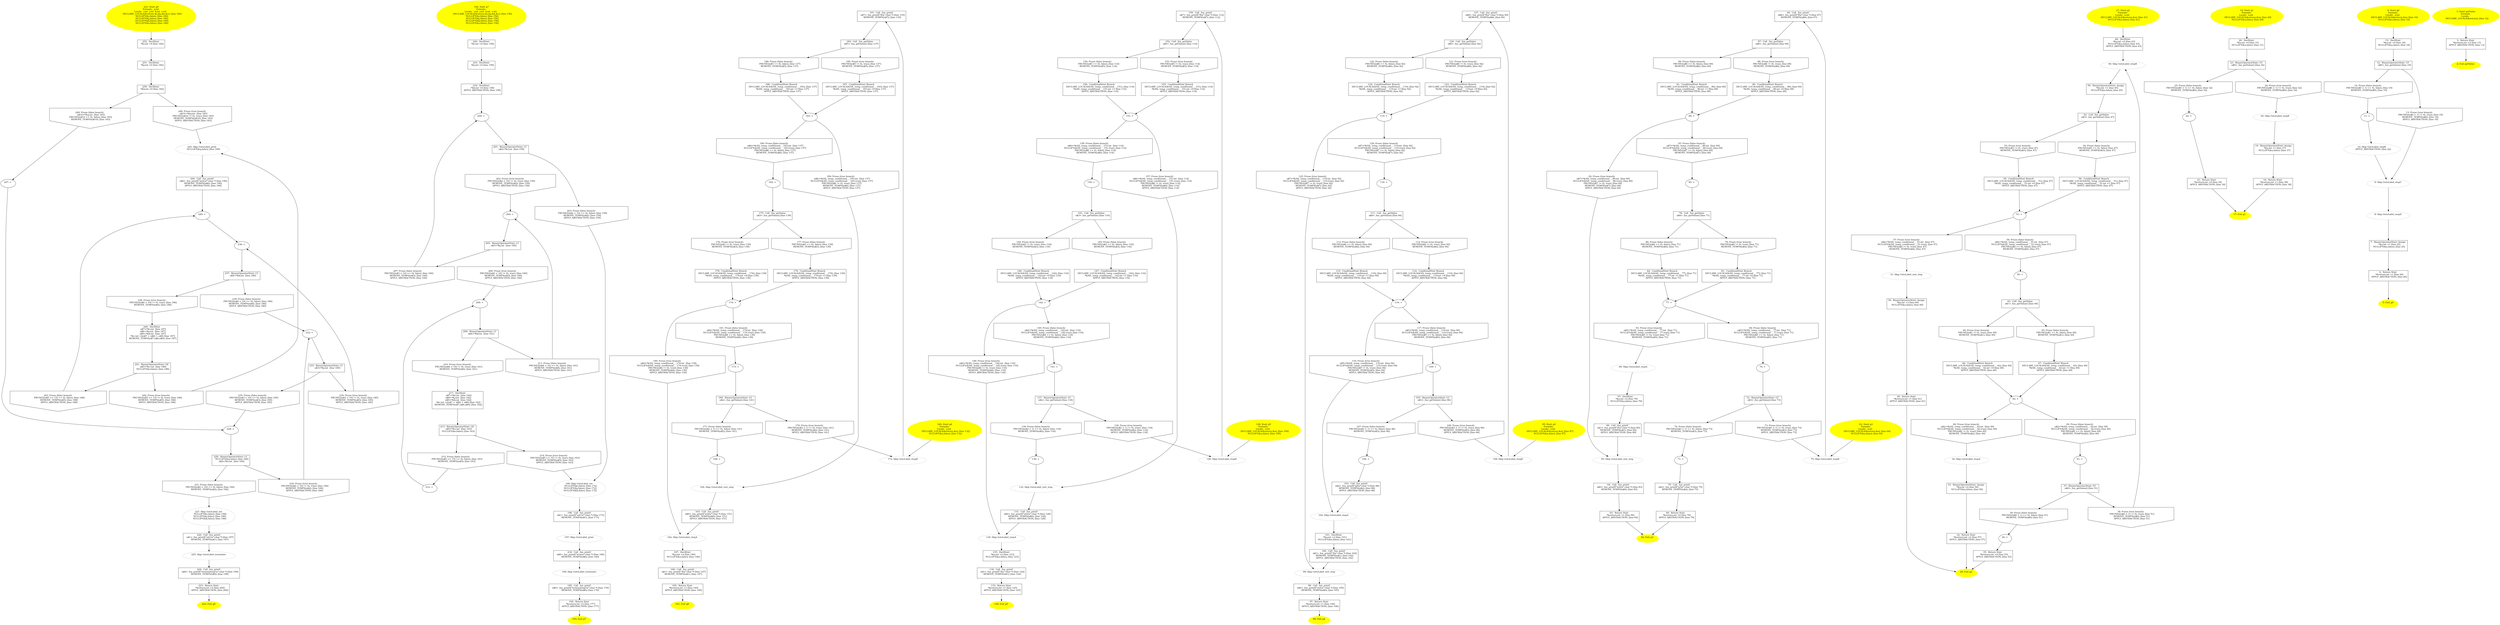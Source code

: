 digraph iCFG {
252 [label="252:  DeclStmt \n   *&i:int =0 [line 182]\n " shape="box"]
	

	 252 -> 251 ;
251 [label="251:  DeclStmt \n   *&j:int =0 [line 182]\n " shape="box"]
	

	 251 -> 250 ;
250 [label="250:  DeclStmt \n   *&k:int =0 [line 182]\n " shape="box"]
	

	 250 -> 248 ;
	 250 -> 249 ;
249 [label="249: Prune (false branch) \n   n$10=*&q:int  [line 183]\n  PRUNE((n$10 == 0), false); [line 183]\n  REMOVE_TEMPS(n$10); [line 183]\n " shape="invhouse"]
	

	 249 -> 247 ;
248 [label="248: Prune (true branch) \n   n$10=*&q:int  [line 183]\n  PRUNE((n$10 != 0), true); [line 183]\n  REMOVE_TEMPS(n$10); [line 183]\n  APPLY_ABSTRACTION; [line 183]\n " shape="invhouse"]
	

	 248 -> 245 ;
247 [label="247: + \n  " ]
	

	 247 -> 228 ;
246 [label="246:  DeclStmt \n   n$7=*&i:int  [line 187]\n  n$8=*&j:int  [line 187]\n  n$9=*&k:int  [line 187]\n  *&v:int =((n$7 + n$8) + n$9) [line 187]\n  REMOVE_TEMPS(n$7,n$8,n$9); [line 187]\n " shape="box"]
	

	 246 -> 241 ;
245 [label="245: Skip GotoLabel_print \n   NULLIFY(&q,false); [line 189]\n " color="gray"]
	

	 245 -> 244 ;
244 [label="244:  Call _fun_printf \n   n$6=_fun_printf(\"wow\\n\":char *) [line 190]\n  REMOVE_TEMPS(n$6); [line 190]\n  APPLY_ABSTRACTION; [line 190]\n " shape="box"]
	

	 244 -> 240 ;
243 [label="243: Prune (false branch) \n   PRUNE(((n$5 >= 15) == 0), false); [line 188]\n  REMOVE_TEMPS(n$5); [line 188]\n  APPLY_ABSTRACTION; [line 188]\n " shape="invhouse"]
	

	 243 -> 240 ;
242 [label="242: Prune (true branch) \n   PRUNE(((n$5 >= 15) != 0), true); [line 188]\n  REMOVE_TEMPS(n$5); [line 188]\n  APPLY_ABSTRACTION; [line 188]\n " shape="invhouse"]
	

	 242 -> 245 ;
241 [label="241:  BinaryOperatorStmt: GE \n   n$5=*&v:int  [line 188]\n  NULLIFY(&v,false); [line 188]\n " shape="box"]
	

	 241 -> 242 ;
	 241 -> 243 ;
240 [label="240: + \n  " ]
	

	 240 -> 236 ;
239 [label="239: Prune (false branch) \n   PRUNE(((n$4 < 10) == 0), false); [line 186]\n  REMOVE_TEMPS(n$4); [line 186]\n  APPLY_ABSTRACTION; [line 186]\n " shape="invhouse"]
	

	 239 -> 232 ;
238 [label="238: Prune (true branch) \n   PRUNE(((n$4 < 10) != 0), true); [line 186]\n  REMOVE_TEMPS(n$4); [line 186]\n " shape="invhouse"]
	

	 238 -> 246 ;
237 [label="237:  BinaryOperatorStmt: LT \n   n$4=*&k:int  [line 186]\n " shape="box"]
	

	 237 -> 238 ;
	 237 -> 239 ;
236 [label="236: + \n  " ]
	

	 236 -> 237 ;
235 [label="235: Prune (false branch) \n   PRUNE(((n$3 < 10) == 0), false); [line 185]\n  REMOVE_TEMPS(n$3); [line 185]\n  APPLY_ABSTRACTION; [line 185]\n " shape="invhouse"]
	

	 235 -> 228 ;
234 [label="234: Prune (true branch) \n   PRUNE(((n$3 < 10) != 0), true); [line 185]\n  REMOVE_TEMPS(n$3); [line 185]\n  APPLY_ABSTRACTION; [line 185]\n " shape="invhouse"]
	

	 234 -> 236 ;
233 [label="233:  BinaryOperatorStmt: LT \n   n$3=*&j:int  [line 185]\n " shape="box"]
	

	 233 -> 234 ;
	 233 -> 235 ;
232 [label="232: + \n  " ]
	

	 232 -> 233 ;
231 [label="231: Prune (false branch) \n   PRUNE(((n$2 < 10) == 0), false); [line 184]\n  REMOVE_TEMPS(n$2); [line 184]\n " shape="invhouse"]
	

	 231 -> 227 ;
230 [label="230: Prune (true branch) \n   PRUNE(((n$2 < 10) != 0), true); [line 184]\n  REMOVE_TEMPS(n$2); [line 184]\n  APPLY_ABSTRACTION; [line 184]\n " shape="invhouse"]
	

	 230 -> 232 ;
229 [label="229:  BinaryOperatorStmt: LT \n   NULLIFY(&q,false); [line 184]\n  n$2=*&i:int  [line 184]\n " shape="box"]
	

	 229 -> 230 ;
	 229 -> 231 ;
228 [label="228: + \n  " ]
	

	 228 -> 229 ;
227 [label="227: Skip GotoLabel_out \n   NULLIFY(&i,false); [line 196]\n  NULLIFY(&j,false); [line 196]\n  NULLIFY(&k,false); [line 196]\n " color="gray"]
	

	 227 -> 226 ;
226 [label="226:  Call _fun_printf \n   n$1=_fun_printf(\"out!\\n\":char *) [line 197]\n  REMOVE_TEMPS(n$1); [line 197]\n " shape="box"]
	

	 226 -> 225 ;
225 [label="225: Skip GotoLabel_terminate \n  " color="gray"]
	

	 225 -> 224 ;
224 [label="224:  Call _fun_printf \n   n$0=_fun_printf(\"terminating!\\n\":char *) [line 199]\n  REMOVE_TEMPS(n$0); [line 199]\n " shape="box"]
	

	 224 -> 223 ;
223 [label="223:  Return Stmt \n   *&return:int =2 [line 200]\n  APPLY_ABSTRACTION; [line 200]\n " shape="box"]
	

	 223 -> 222 ;
222 [label="222: Exit g8 \n  " color=yellow style=filled]
	

221 [label="221: Start g8\nFormals:  q:int \nLocals:  i:int  j:int  k:int  v:int  \n   DECLARE_LOCALS(&return,&i,&j,&k,&v); [line 180]\n  NULLIFY(&i,false); [line 180]\n  NULLIFY(&j,false); [line 180]\n  NULLIFY(&k,false); [line 180]\n  NULLIFY(&v,false); [line 180]\n " color=yellow style=filled]
	

	 221 -> 252 ;
220 [label="220:  DeclStmt \n   *&i:int =0 [line 158]\n " shape="box"]
	

	 220 -> 219 ;
219 [label="219:  DeclStmt \n   *&j:int =0 [line 158]\n " shape="box"]
	

	 219 -> 218 ;
218 [label="218:  DeclStmt \n   *&k:int =0 [line 158]\n  APPLY_ABSTRACTION; [line 158]\n " shape="box"]
	

	 218 -> 200 ;
217 [label="217:  DeclStmt \n   n$7=*&i:int  [line 162]\n  n$8=*&j:int  [line 162]\n  n$9=*&k:int  [line 162]\n  *&v:int =((n$7 + n$8) + n$9) [line 162]\n  REMOVE_TEMPS(n$7,n$8,n$9); [line 162]\n " shape="box"]
	

	 217 -> 213 ;
216 [label="216:  Call _fun_printf \n   n$6=_fun_printf(\"wow\\n\":char *) [line 166]\n  REMOVE_TEMPS(n$6); [line 166]\n " shape="box"]
	

	 216 -> 196 ;
215 [label="215: Prune (false branch) \n   PRUNE(((n$5 >= 15) == 0), false); [line 163]\n  REMOVE_TEMPS(n$5); [line 163]\n " shape="invhouse"]
	

	 215 -> 212 ;
214 [label="214: Prune (true branch) \n   PRUNE(((n$5 >= 15) != 0), true); [line 163]\n  REMOVE_TEMPS(n$5); [line 163]\n  APPLY_ABSTRACTION; [line 163]\n " shape="invhouse"]
	

	 214 -> 199 ;
213 [label="213:  BinaryOperatorStmt: GE \n   n$5=*&v:int  [line 163]\n  NULLIFY(&v,false); [line 163]\n " shape="box"]
	

	 213 -> 214 ;
	 213 -> 215 ;
212 [label="212: + \n  " ]
	

	 212 -> 208 ;
211 [label="211: Prune (false branch) \n   PRUNE(((n$4 < 10) == 0), false); [line 161]\n  REMOVE_TEMPS(n$4); [line 161]\n  APPLY_ABSTRACTION; [line 161]\n " shape="invhouse"]
	

	 211 -> 204 ;
210 [label="210: Prune (true branch) \n   PRUNE(((n$4 < 10) != 0), true); [line 161]\n  REMOVE_TEMPS(n$4); [line 161]\n " shape="invhouse"]
	

	 210 -> 217 ;
209 [label="209:  BinaryOperatorStmt: LT \n   n$4=*&k:int  [line 161]\n " shape="box"]
	

	 209 -> 210 ;
	 209 -> 211 ;
208 [label="208: + \n  " ]
	

	 208 -> 209 ;
207 [label="207: Prune (false branch) \n   PRUNE(((n$3 < 10) == 0), false); [line 160]\n  REMOVE_TEMPS(n$3); [line 160]\n  APPLY_ABSTRACTION; [line 160]\n " shape="invhouse"]
	

	 207 -> 200 ;
206 [label="206: Prune (true branch) \n   PRUNE(((n$3 < 10) != 0), true); [line 160]\n  REMOVE_TEMPS(n$3); [line 160]\n  APPLY_ABSTRACTION; [line 160]\n " shape="invhouse"]
	

	 206 -> 208 ;
205 [label="205:  BinaryOperatorStmt: LT \n   n$3=*&j:int  [line 160]\n " shape="box"]
	

	 205 -> 206 ;
	 205 -> 207 ;
204 [label="204: + \n  " ]
	

	 204 -> 205 ;
203 [label="203: Prune (false branch) \n   PRUNE(((n$2 < 10) == 0), false); [line 159]\n  REMOVE_TEMPS(n$2); [line 159]\n  APPLY_ABSTRACTION; [line 159]\n " shape="invhouse"]
	

	 203 -> 199 ;
202 [label="202: Prune (true branch) \n   PRUNE(((n$2 < 10) != 0), true); [line 159]\n  REMOVE_TEMPS(n$2); [line 159]\n  APPLY_ABSTRACTION; [line 159]\n " shape="invhouse"]
	

	 202 -> 204 ;
201 [label="201:  BinaryOperatorStmt: LT \n   n$2=*&i:int  [line 159]\n " shape="box"]
	

	 201 -> 202 ;
	 201 -> 203 ;
200 [label="200: + \n  " ]
	

	 200 -> 201 ;
199 [label="199: Skip GotoLabel_out \n   NULLIFY(&i,false); [line 172]\n  NULLIFY(&j,false); [line 172]\n  NULLIFY(&k,false); [line 172]\n " color="gray"]
	

	 199 -> 198 ;
198 [label="198:  Call _fun_printf \n   n$1=_fun_printf(\"out!\\n\":char *) [line 173]\n  REMOVE_TEMPS(n$1); [line 173]\n " shape="box"]
	

	 198 -> 197 ;
197 [label="197: Skip GotoLabel_print \n  " color="gray"]
	

	 197 -> 216 ;
196 [label="196: Skip GotoLabel_terminate \n  " color="gray"]
	

	 196 -> 195 ;
195 [label="195:  Call _fun_printf \n   n$0=_fun_printf(\"terminating!\\n\":char *) [line 176]\n  REMOVE_TEMPS(n$0); [line 176]\n " shape="box"]
	

	 195 -> 194 ;
194 [label="194:  Return Stmt \n   *&return:int =2 [line 177]\n  APPLY_ABSTRACTION; [line 177]\n " shape="box"]
	

	 194 -> 193 ;
193 [label="193: Exit g7 \n  " color=yellow style=filled]
	

192 [label="192: Start g7\nFormals: \nLocals:  i:int  j:int  k:int  v:int  \n   DECLARE_LOCALS(&return,&i,&j,&k,&v); [line 156]\n  NULLIFY(&i,false); [line 156]\n  NULLIFY(&j,false); [line 156]\n  NULLIFY(&k,false); [line 156]\n  NULLIFY(&v,false); [line 156]\n " color=yellow style=filled]
	

	 192 -> 220 ;
191 [label="191:  Call _fun_printf \n   n$7=_fun_printf(\"B\\n\":char *) [line 135]\n  REMOVE_TEMPS(n$7); [line 135]\n " shape="box"]
	

	 191 -> 184 ;
190 [label="190: Prune (false branch) \n   n$6=*&SIL_temp_conditional___183:int  [line 137]\n  NULLIFY(&SIL_temp_conditional___183,true); [line 137]\n  PRUNE((n$6 == 0), false); [line 137]\n  REMOVE_TEMPS(n$6); [line 137]\n " shape="invhouse"]
	

	 190 -> 182 ;
189 [label="189: Prune (true branch) \n   n$6=*&SIL_temp_conditional___183:int  [line 137]\n  NULLIFY(&SIL_temp_conditional___183,true); [line 137]\n  PRUNE((n$6 != 0), true); [line 137]\n  REMOVE_TEMPS(n$6); [line 137]\n  APPLY_ABSTRACTION; [line 137]\n " shape="invhouse"]
	

	 189 -> 164 ;
188 [label="188:  ConditinalStmt Branch \n   DECLARE_LOCALS(&SIL_temp_conditional___183); [line 137]\n  *&SIL_temp_conditional___183:int =1 [line 137]\n  APPLY_ABSTRACTION; [line 137]\n " shape="box"]
	

	 188 -> 183 ;
187 [label="187:  ConditinalStmt Branch \n   DECLARE_LOCALS(&SIL_temp_conditional___183); [line 137]\n  *&SIL_temp_conditional___183:int =0 [line 137]\n  APPLY_ABSTRACTION; [line 137]\n " shape="box"]
	

	 187 -> 183 ;
186 [label="186: Prune (false branch) \n   PRUNE((n$5 == 0), false); [line 137]\n  REMOVE_TEMPS(n$5); [line 137]\n " shape="invhouse"]
	

	 186 -> 188 ;
185 [label="185: Prune (true branch) \n   PRUNE((n$5 != 0), true); [line 137]\n  REMOVE_TEMPS(n$5); [line 137]\n " shape="invhouse"]
	

	 185 -> 187 ;
184 [label="184:  Call _fun_getValue \n   n$5=_fun_getValue() [line 137]\n " shape="box"]
	

	 184 -> 185 ;
	 184 -> 186 ;
183 [label="183: + \n  " ]
	

	 183 -> 189 ;
	 183 -> 190 ;
182 [label="182: + \n  " ]
	

	 182 -> 175 ;
181 [label="181: Prune (false branch) \n   n$4=*&SIL_temp_conditional___174:int  [line 139]\n  NULLIFY(&SIL_temp_conditional___174,true); [line 139]\n  PRUNE((n$4 == 0), false); [line 139]\n  REMOVE_TEMPS(n$4); [line 139]\n " shape="invhouse"]
	

	 181 -> 173 ;
180 [label="180: Prune (true branch) \n   n$4=*&SIL_temp_conditional___174:int  [line 139]\n  NULLIFY(&SIL_temp_conditional___174,true); [line 139]\n  PRUNE((n$4 != 0), true); [line 139]\n  REMOVE_TEMPS(n$4); [line 139]\n  APPLY_ABSTRACTION; [line 139]\n " shape="invhouse"]
	

	 180 -> 162 ;
179 [label="179:  ConditinalStmt Branch \n   DECLARE_LOCALS(&SIL_temp_conditional___174); [line 139]\n  *&SIL_temp_conditional___174:int =1 [line 139]\n  APPLY_ABSTRACTION; [line 139]\n " shape="box"]
	

	 179 -> 174 ;
178 [label="178:  ConditinalStmt Branch \n   DECLARE_LOCALS(&SIL_temp_conditional___174); [line 139]\n  *&SIL_temp_conditional___174:int =0 [line 139]\n  APPLY_ABSTRACTION; [line 139]\n " shape="box"]
	

	 178 -> 174 ;
177 [label="177: Prune (false branch) \n   PRUNE((n$3 == 0), false); [line 139]\n  REMOVE_TEMPS(n$3); [line 139]\n " shape="invhouse"]
	

	 177 -> 179 ;
176 [label="176: Prune (true branch) \n   PRUNE((n$3 != 0), true); [line 139]\n  REMOVE_TEMPS(n$3); [line 139]\n " shape="invhouse"]
	

	 176 -> 178 ;
175 [label="175:  Call _fun_getValue \n   n$3=_fun_getValue() [line 139]\n " shape="box"]
	

	 175 -> 176 ;
	 175 -> 177 ;
174 [label="174: + \n  " ]
	

	 174 -> 180 ;
	 174 -> 181 ;
173 [label="173: + \n  " ]
	

	 173 -> 169 ;
172 [label="172: Skip GotoLabel_stepB \n  " color="gray"]
	

	 172 -> 191 ;
171 [label="171: Prune (false branch) \n   PRUNE(((n$2 > 1) == 0), false); [line 141]\n  REMOVE_TEMPS(n$2); [line 141]\n " shape="invhouse"]
	

	 171 -> 168 ;
170 [label="170: Prune (true branch) \n   PRUNE(((n$2 > 1) != 0), true); [line 141]\n  REMOVE_TEMPS(n$2); [line 141]\n  APPLY_ABSTRACTION; [line 141]\n " shape="invhouse"]
	

	 170 -> 172 ;
169 [label="169:  BinaryOperatorStmt: GT \n   n$2=_fun_getValue() [line 141]\n " shape="box"]
	

	 169 -> 170 ;
	 169 -> 171 ;
168 [label="168: + \n  " ]
	

	 168 -> 164 ;
167 [label="167:  DeclStmt \n   *&a:int =2 [line 146]\n  NULLIFY(&a,false); [line 146]\n " shape="box"]
	

	 167 -> 166 ;
166 [label="166:  Call _fun_printf \n   n$1=_fun_printf(\"A\\n\":char *) [line 147]\n  REMOVE_TEMPS(n$1); [line 147]\n " shape="box"]
	

	 166 -> 165 ;
165 [label="165:  Return Stmt \n   *&return:int =1 [line 149]\n  APPLY_ABSTRACTION; [line 149]\n " shape="box"]
	

	 165 -> 161 ;
164 [label="164: Skip GotoLabel_exit_step \n  " color="gray"]
	

	 164 -> 163 ;
163 [label="163:  Call _fun_printf \n   n$0=_fun_printf(\"exit\\n\":char *) [line 151]\n  REMOVE_TEMPS(n$0); [line 151]\n  APPLY_ABSTRACTION; [line 151]\n " shape="box"]
	

	 163 -> 162 ;
162 [label="162: Skip GotoLabel_stepA \n  " color="gray"]
	

	 162 -> 167 ;
161 [label="161: Exit g6 \n  " color=yellow style=filled]
	

160 [label="160: Start g6\nFormals: \nLocals:  a:int  \n   DECLARE_LOCALS(&return,&a); [line 132]\n  NULLIFY(&a,false); [line 132]\n " color=yellow style=filled]
	

	 160 -> 172 ;
159 [label="159:  Call _fun_printf \n   n$7=_fun_printf(\"B\\n\":char *) [line 112]\n  REMOVE_TEMPS(n$7); [line 112]\n " shape="box"]
	

	 159 -> 152 ;
158 [label="158: Prune (false branch) \n   n$6=*&SIL_temp_conditional___151:int  [line 114]\n  NULLIFY(&SIL_temp_conditional___151,true); [line 114]\n  PRUNE((n$6 == 0), false); [line 114]\n  REMOVE_TEMPS(n$6); [line 114]\n " shape="invhouse"]
	

	 158 -> 150 ;
157 [label="157: Prune (true branch) \n   n$6=*&SIL_temp_conditional___151:int  [line 114]\n  NULLIFY(&SIL_temp_conditional___151,true); [line 114]\n  PRUNE((n$6 != 0), true); [line 114]\n  REMOVE_TEMPS(n$6); [line 114]\n  APPLY_ABSTRACTION; [line 114]\n " shape="invhouse"]
	

	 157 -> 132 ;
156 [label="156:  ConditinalStmt Branch \n   DECLARE_LOCALS(&SIL_temp_conditional___151); [line 114]\n  *&SIL_temp_conditional___151:int =1 [line 114]\n  APPLY_ABSTRACTION; [line 114]\n " shape="box"]
	

	 156 -> 151 ;
155 [label="155:  ConditinalStmt Branch \n   DECLARE_LOCALS(&SIL_temp_conditional___151); [line 114]\n  *&SIL_temp_conditional___151:int =0 [line 114]\n  APPLY_ABSTRACTION; [line 114]\n " shape="box"]
	

	 155 -> 151 ;
154 [label="154: Prune (false branch) \n   PRUNE((n$5 == 0), false); [line 114]\n  REMOVE_TEMPS(n$5); [line 114]\n " shape="invhouse"]
	

	 154 -> 156 ;
153 [label="153: Prune (true branch) \n   PRUNE((n$5 != 0), true); [line 114]\n  REMOVE_TEMPS(n$5); [line 114]\n " shape="invhouse"]
	

	 153 -> 155 ;
152 [label="152:  Call _fun_getValue \n   n$5=_fun_getValue() [line 114]\n " shape="box"]
	

	 152 -> 153 ;
	 152 -> 154 ;
151 [label="151: + \n  " ]
	

	 151 -> 157 ;
	 151 -> 158 ;
150 [label="150: + \n  " ]
	

	 150 -> 143 ;
149 [label="149: Prune (false branch) \n   n$4=*&SIL_temp_conditional___142:int  [line 116]\n  NULLIFY(&SIL_temp_conditional___142,true); [line 116]\n  PRUNE((n$4 == 0), false); [line 116]\n  REMOVE_TEMPS(n$4); [line 116]\n " shape="invhouse"]
	

	 149 -> 141 ;
148 [label="148: Prune (true branch) \n   n$4=*&SIL_temp_conditional___142:int  [line 116]\n  NULLIFY(&SIL_temp_conditional___142,true); [line 116]\n  PRUNE((n$4 != 0), true); [line 116]\n  REMOVE_TEMPS(n$4); [line 116]\n  APPLY_ABSTRACTION; [line 116]\n " shape="invhouse"]
	

	 148 -> 130 ;
147 [label="147:  ConditinalStmt Branch \n   DECLARE_LOCALS(&SIL_temp_conditional___142); [line 116]\n  *&SIL_temp_conditional___142:int =1 [line 116]\n  APPLY_ABSTRACTION; [line 116]\n " shape="box"]
	

	 147 -> 142 ;
146 [label="146:  ConditinalStmt Branch \n   DECLARE_LOCALS(&SIL_temp_conditional___142); [line 116]\n  *&SIL_temp_conditional___142:int =0 [line 116]\n  APPLY_ABSTRACTION; [line 116]\n " shape="box"]
	

	 146 -> 142 ;
145 [label="145: Prune (false branch) \n   PRUNE((n$3 == 0), false); [line 116]\n  REMOVE_TEMPS(n$3); [line 116]\n " shape="invhouse"]
	

	 145 -> 147 ;
144 [label="144: Prune (true branch) \n   PRUNE((n$3 != 0), true); [line 116]\n  REMOVE_TEMPS(n$3); [line 116]\n " shape="invhouse"]
	

	 144 -> 146 ;
143 [label="143:  Call _fun_getValue \n   n$3=_fun_getValue() [line 116]\n " shape="box"]
	

	 143 -> 144 ;
	 143 -> 145 ;
142 [label="142: + \n  " ]
	

	 142 -> 148 ;
	 142 -> 149 ;
141 [label="141: + \n  " ]
	

	 141 -> 137 ;
140 [label="140: Skip GotoLabel_stepB \n  " color="gray"]
	

	 140 -> 159 ;
139 [label="139: Prune (false branch) \n   PRUNE(((n$2 > 1) == 0), false); [line 118]\n  REMOVE_TEMPS(n$2); [line 118]\n " shape="invhouse"]
	

	 139 -> 136 ;
138 [label="138: Prune (true branch) \n   PRUNE(((n$2 > 1) != 0), true); [line 118]\n  REMOVE_TEMPS(n$2); [line 118]\n  APPLY_ABSTRACTION; [line 118]\n " shape="invhouse"]
	

	 138 -> 140 ;
137 [label="137:  BinaryOperatorStmt: GT \n   n$2=_fun_getValue() [line 118]\n " shape="box"]
	

	 137 -> 138 ;
	 137 -> 139 ;
136 [label="136: + \n  " ]
	

	 136 -> 132 ;
135 [label="135:  DeclStmt \n   *&a:int =2 [line 123]\n  NULLIFY(&a,false); [line 123]\n " shape="box"]
	

	 135 -> 134 ;
134 [label="134:  Call _fun_printf \n   n$1=_fun_printf(\"A\\n\":char *) [line 124]\n  REMOVE_TEMPS(n$1); [line 124]\n " shape="box"]
	

	 134 -> 133 ;
133 [label="133:  Return Stmt \n   *&return:int =1 [line 125]\n  APPLY_ABSTRACTION; [line 125]\n " shape="box"]
	

	 133 -> 129 ;
132 [label="132: Skip GotoLabel_exit_step \n  " color="gray"]
	

	 132 -> 131 ;
131 [label="131:  Call _fun_printf \n   n$0=_fun_printf(\"exit\\n\":char *) [line 128]\n  REMOVE_TEMPS(n$0); [line 128]\n  APPLY_ABSTRACTION; [line 128]\n " shape="box"]
	

	 131 -> 130 ;
130 [label="130: Skip GotoLabel_stepA \n  " color="gray"]
	

	 130 -> 135 ;
129 [label="129: Exit g5 \n  " color=yellow style=filled]
	

128 [label="128: Start g5\nFormals: \nLocals:  a:int  \n   DECLARE_LOCALS(&return,&a); [line 109]\n  NULLIFY(&a,false); [line 109]\n " color=yellow style=filled]
	

	 128 -> 140 ;
127 [label="127:  Call _fun_printf \n   n$8=_fun_printf(\"B\\n\":char *) [line 90]\n  REMOVE_TEMPS(n$8); [line 90]\n " shape="box"]
	

	 127 -> 120 ;
126 [label="126: Prune (false branch) \n   n$7=*&SIL_temp_conditional___119:int  [line 92]\n  NULLIFY(&SIL_temp_conditional___119,true); [line 92]\n  PRUNE((n$7 == 0), false); [line 92]\n  REMOVE_TEMPS(n$7); [line 92]\n " shape="invhouse"]
	

	 126 -> 118 ;
125 [label="125: Prune (true branch) \n   n$7=*&SIL_temp_conditional___119:int  [line 92]\n  NULLIFY(&SIL_temp_conditional___119,true); [line 92]\n  PRUNE((n$7 != 0), true); [line 92]\n  REMOVE_TEMPS(n$7); [line 92]\n  APPLY_ABSTRACTION; [line 92]\n " shape="invhouse"]
	

	 125 -> 99 ;
124 [label="124:  ConditinalStmt Branch \n   DECLARE_LOCALS(&SIL_temp_conditional___119); [line 92]\n  *&SIL_temp_conditional___119:int =1 [line 92]\n  APPLY_ABSTRACTION; [line 92]\n " shape="box"]
	

	 124 -> 119 ;
123 [label="123:  ConditinalStmt Branch \n   DECLARE_LOCALS(&SIL_temp_conditional___119); [line 92]\n  *&SIL_temp_conditional___119:int =0 [line 92]\n  APPLY_ABSTRACTION; [line 92]\n " shape="box"]
	

	 123 -> 119 ;
122 [label="122: Prune (false branch) \n   PRUNE((n$6 == 0), false); [line 92]\n  REMOVE_TEMPS(n$6); [line 92]\n " shape="invhouse"]
	

	 122 -> 124 ;
121 [label="121: Prune (true branch) \n   PRUNE((n$6 != 0), true); [line 92]\n  REMOVE_TEMPS(n$6); [line 92]\n " shape="invhouse"]
	

	 121 -> 123 ;
120 [label="120:  Call _fun_getValue \n   n$6=_fun_getValue() [line 92]\n " shape="box"]
	

	 120 -> 121 ;
	 120 -> 122 ;
119 [label="119: + \n  " ]
	

	 119 -> 125 ;
	 119 -> 126 ;
118 [label="118: + \n  " ]
	

	 118 -> 111 ;
117 [label="117: Prune (false branch) \n   n$5=*&SIL_temp_conditional___110:int  [line 94]\n  NULLIFY(&SIL_temp_conditional___110,true); [line 94]\n  PRUNE((n$5 == 0), false); [line 94]\n  REMOVE_TEMPS(n$5); [line 94]\n " shape="invhouse"]
	

	 117 -> 109 ;
116 [label="116: Prune (true branch) \n   n$5=*&SIL_temp_conditional___110:int  [line 94]\n  NULLIFY(&SIL_temp_conditional___110,true); [line 94]\n  PRUNE((n$5 != 0), true); [line 94]\n  REMOVE_TEMPS(n$5); [line 94]\n  APPLY_ABSTRACTION; [line 94]\n " shape="invhouse"]
	

	 116 -> 102 ;
115 [label="115:  ConditinalStmt Branch \n   DECLARE_LOCALS(&SIL_temp_conditional___110); [line 94]\n  *&SIL_temp_conditional___110:int =1 [line 94]\n  APPLY_ABSTRACTION; [line 94]\n " shape="box"]
	

	 115 -> 110 ;
114 [label="114:  ConditinalStmt Branch \n   DECLARE_LOCALS(&SIL_temp_conditional___110); [line 94]\n  *&SIL_temp_conditional___110:int =0 [line 94]\n  APPLY_ABSTRACTION; [line 94]\n " shape="box"]
	

	 114 -> 110 ;
113 [label="113: Prune (false branch) \n   PRUNE((n$4 == 0), false); [line 94]\n  REMOVE_TEMPS(n$4); [line 94]\n " shape="invhouse"]
	

	 113 -> 115 ;
112 [label="112: Prune (true branch) \n   PRUNE((n$4 != 0), true); [line 94]\n  REMOVE_TEMPS(n$4); [line 94]\n " shape="invhouse"]
	

	 112 -> 114 ;
111 [label="111:  Call _fun_getValue \n   n$4=_fun_getValue() [line 94]\n " shape="box"]
	

	 111 -> 112 ;
	 111 -> 113 ;
110 [label="110: + \n  " ]
	

	 110 -> 116 ;
	 110 -> 117 ;
109 [label="109: + \n  " ]
	

	 109 -> 105 ;
108 [label="108: Skip GotoLabel_stepB \n  " color="gray"]
	

	 108 -> 127 ;
107 [label="107: Prune (false branch) \n   PRUNE(((n$3 > 1) == 0), false); [line 96]\n  REMOVE_TEMPS(n$3); [line 96]\n " shape="invhouse"]
	

	 107 -> 104 ;
106 [label="106: Prune (true branch) \n   PRUNE(((n$3 > 1) != 0), true); [line 96]\n  REMOVE_TEMPS(n$3); [line 96]\n  APPLY_ABSTRACTION; [line 96]\n " shape="invhouse"]
	

	 106 -> 108 ;
105 [label="105:  BinaryOperatorStmt: GT \n   n$3=_fun_getValue() [line 96]\n " shape="box"]
	

	 105 -> 106 ;
	 105 -> 107 ;
104 [label="104: + \n  " ]
	

	 104 -> 103 ;
103 [label="103:  Call _fun_printf \n   n$2=_fun_printf(\"g4\\n\":char *) [line 98]\n  REMOVE_TEMPS(n$2); [line 98]\n  APPLY_ABSTRACTION; [line 98]\n " shape="box"]
	

	 103 -> 102 ;
102 [label="102: Skip GotoLabel_stepA \n  " color="gray"]
	

	 102 -> 101 ;
101 [label="101:  DeclStmt \n   *&a:int =2 [line 101]\n  NULLIFY(&a,false); [line 101]\n " shape="box"]
	

	 101 -> 100 ;
100 [label="100:  Call _fun_printf \n   n$1=_fun_printf(\"A\\n\":char *) [line 102]\n  REMOVE_TEMPS(n$1); [line 102]\n  APPLY_ABSTRACTION; [line 102]\n " shape="box"]
	

	 100 -> 99 ;
99 [label="99: Skip GotoLabel_exit_step \n  " color="gray"]
	

	 99 -> 98 ;
98 [label="98:  Call _fun_printf \n   n$0=_fun_printf(\"exit\\n\":char *) [line 105]\n  REMOVE_TEMPS(n$0); [line 105]\n " shape="box"]
	

	 98 -> 97 ;
97 [label="97:  Return Stmt \n   *&return:int =1 [line 106]\n  APPLY_ABSTRACTION; [line 106]\n " shape="box"]
	

	 97 -> 96 ;
96 [label="96: Exit g4 \n  " color=yellow style=filled]
	

95 [label="95: Start g4\nFormals: \nLocals:  a:int  \n   DECLARE_LOCALS(&return,&a); [line 87]\n  NULLIFY(&a,false); [line 87]\n " color=yellow style=filled]
	

	 95 -> 108 ;
94 [label="94:  Call _fun_printf \n   n$8=_fun_printf(\"B\\n\":char *) [line 67]\n  REMOVE_TEMPS(n$8); [line 67]\n " shape="box"]
	

	 94 -> 87 ;
93 [label="93: Prune (false branch) \n   n$7=*&SIL_temp_conditional___86:int  [line 69]\n  NULLIFY(&SIL_temp_conditional___86,true); [line 69]\n  PRUNE((n$7 == 0), false); [line 69]\n  REMOVE_TEMPS(n$7); [line 69]\n " shape="invhouse"]
	

	 93 -> 85 ;
92 [label="92: Prune (true branch) \n   n$7=*&SIL_temp_conditional___86:int  [line 69]\n  NULLIFY(&SIL_temp_conditional___86,true); [line 69]\n  PRUNE((n$7 != 0), true); [line 69]\n  REMOVE_TEMPS(n$7); [line 69]\n  APPLY_ABSTRACTION; [line 69]\n " shape="invhouse"]
	

	 92 -> 65 ;
91 [label="91:  ConditinalStmt Branch \n   DECLARE_LOCALS(&SIL_temp_conditional___86); [line 69]\n  *&SIL_temp_conditional___86:int =1 [line 69]\n  APPLY_ABSTRACTION; [line 69]\n " shape="box"]
	

	 91 -> 86 ;
90 [label="90:  ConditinalStmt Branch \n   DECLARE_LOCALS(&SIL_temp_conditional___86); [line 69]\n  *&SIL_temp_conditional___86:int =0 [line 69]\n  APPLY_ABSTRACTION; [line 69]\n " shape="box"]
	

	 90 -> 86 ;
89 [label="89: Prune (false branch) \n   PRUNE((n$6 == 0), false); [line 69]\n  REMOVE_TEMPS(n$6); [line 69]\n " shape="invhouse"]
	

	 89 -> 91 ;
88 [label="88: Prune (true branch) \n   PRUNE((n$6 != 0), true); [line 69]\n  REMOVE_TEMPS(n$6); [line 69]\n " shape="invhouse"]
	

	 88 -> 90 ;
87 [label="87:  Call _fun_getValue \n   n$6=_fun_getValue() [line 69]\n " shape="box"]
	

	 87 -> 88 ;
	 87 -> 89 ;
86 [label="86: + \n  " ]
	

	 86 -> 92 ;
	 86 -> 93 ;
85 [label="85: + \n  " ]
	

	 85 -> 78 ;
84 [label="84: Prune (false branch) \n   n$5=*&SIL_temp_conditional___77:int  [line 71]\n  NULLIFY(&SIL_temp_conditional___77,true); [line 71]\n  PRUNE((n$5 == 0), false); [line 71]\n  REMOVE_TEMPS(n$5); [line 71]\n " shape="invhouse"]
	

	 84 -> 76 ;
83 [label="83: Prune (true branch) \n   n$5=*&SIL_temp_conditional___77:int  [line 71]\n  NULLIFY(&SIL_temp_conditional___77,true); [line 71]\n  PRUNE((n$5 != 0), true); [line 71]\n  REMOVE_TEMPS(n$5); [line 71]\n " shape="invhouse"]
	

	 83 -> 68 ;
82 [label="82:  ConditinalStmt Branch \n   DECLARE_LOCALS(&SIL_temp_conditional___77); [line 71]\n  *&SIL_temp_conditional___77:int =1 [line 71]\n  APPLY_ABSTRACTION; [line 71]\n " shape="box"]
	

	 82 -> 77 ;
81 [label="81:  ConditinalStmt Branch \n   DECLARE_LOCALS(&SIL_temp_conditional___77); [line 71]\n  *&SIL_temp_conditional___77:int =0 [line 71]\n  APPLY_ABSTRACTION; [line 71]\n " shape="box"]
	

	 81 -> 77 ;
80 [label="80: Prune (false branch) \n   PRUNE((n$4 == 0), false); [line 71]\n  REMOVE_TEMPS(n$4); [line 71]\n " shape="invhouse"]
	

	 80 -> 82 ;
79 [label="79: Prune (true branch) \n   PRUNE((n$4 != 0), true); [line 71]\n  REMOVE_TEMPS(n$4); [line 71]\n " shape="invhouse"]
	

	 79 -> 81 ;
78 [label="78:  Call _fun_getValue \n   n$4=_fun_getValue() [line 71]\n " shape="box"]
	

	 78 -> 79 ;
	 78 -> 80 ;
77 [label="77: + \n  " ]
	

	 77 -> 83 ;
	 77 -> 84 ;
76 [label="76: + \n  " ]
	

	 76 -> 72 ;
75 [label="75: Skip GotoLabel_stepB \n  " color="gray"]
	

	 75 -> 94 ;
74 [label="74: Prune (false branch) \n   PRUNE(((n$3 > 1) == 0), false); [line 73]\n  REMOVE_TEMPS(n$3); [line 73]\n " shape="invhouse"]
	

	 74 -> 71 ;
73 [label="73: Prune (true branch) \n   PRUNE(((n$3 > 1) != 0), true); [line 73]\n  REMOVE_TEMPS(n$3); [line 73]\n  APPLY_ABSTRACTION; [line 73]\n " shape="invhouse"]
	

	 73 -> 75 ;
72 [label="72:  BinaryOperatorStmt: GT \n   n$3=_fun_getValue() [line 73]\n " shape="box"]
	

	 72 -> 73 ;
	 72 -> 74 ;
71 [label="71: + \n  " ]
	

	 71 -> 70 ;
70 [label="70:  Call _fun_printf \n   n$2=_fun_printf(\"g3\\n\":char *) [line 75]\n  REMOVE_TEMPS(n$2); [line 75]\n " shape="box"]
	

	 70 -> 69 ;
69 [label="69:  Return Stmt \n   *&return:int =0 [line 76]\n  APPLY_ABSTRACTION; [line 76]\n " shape="box"]
	

	 69 -> 62 ;
68 [label="68: Skip GotoLabel_stepA \n  " color="gray"]
	

	 68 -> 67 ;
67 [label="67:  DeclStmt \n   *&a:int =2 [line 79]\n  NULLIFY(&a,false); [line 79]\n " shape="box"]
	

	 67 -> 66 ;
66 [label="66:  Call _fun_printf \n   n$1=_fun_printf(\"A\\n\":char *) [line 80]\n  REMOVE_TEMPS(n$1); [line 80]\n  APPLY_ABSTRACTION; [line 80]\n " shape="box"]
	

	 66 -> 65 ;
65 [label="65: Skip GotoLabel_exit_step \n  " color="gray"]
	

	 65 -> 64 ;
64 [label="64:  Call _fun_printf \n   n$0=_fun_printf(\"exit\\n\":char *) [line 83]\n  REMOVE_TEMPS(n$0); [line 83]\n " shape="box"]
	

	 64 -> 63 ;
63 [label="63:  Return Stmt \n   *&return:int =1 [line 84]\n  APPLY_ABSTRACTION; [line 84]\n " shape="box"]
	

	 63 -> 62 ;
62 [label="62: Exit g3 \n  " color=yellow style=filled]
	

61 [label="61: Start g3\nFormals: \nLocals:  a:int  \n   DECLARE_LOCALS(&return,&a); [line 64]\n  NULLIFY(&a,false); [line 64]\n " color=yellow style=filled]
	

	 61 -> 75 ;
60 [label="60:  DeclStmt \n   *&a:int =0 [line 43]\n  NULLIFY(&a,false); [line 43]\n  APPLY_ABSTRACTION; [line 43]\n " shape="box"]
	

	 60 -> 40 ;
59 [label="59:  BinaryOperatorStmt: Assign \n   *&a:int =1 [line 45]\n  NULLIFY(&a,false); [line 45]\n " shape="box"]
	

	 59 -> 52 ;
58 [label="58: Prune (false branch) \n   n$4=*&SIL_temp_conditional___51:int  [line 47]\n  NULLIFY(&SIL_temp_conditional___51,true); [line 47]\n  PRUNE((n$4 == 0), false); [line 47]\n  REMOVE_TEMPS(n$4); [line 47]\n " shape="invhouse"]
	

	 58 -> 50 ;
57 [label="57: Prune (true branch) \n   n$4=*&SIL_temp_conditional___51:int  [line 47]\n  NULLIFY(&SIL_temp_conditional___51,true); [line 47]\n  PRUNE((n$4 != 0), true); [line 47]\n  REMOVE_TEMPS(n$4); [line 47]\n " shape="invhouse"]
	

	 57 -> 31 ;
56 [label="56:  ConditinalStmt Branch \n   DECLARE_LOCALS(&SIL_temp_conditional___51); [line 47]\n  *&SIL_temp_conditional___51:int =1 [line 47]\n  APPLY_ABSTRACTION; [line 47]\n " shape="box"]
	

	 56 -> 51 ;
55 [label="55:  ConditinalStmt Branch \n   DECLARE_LOCALS(&SIL_temp_conditional___51); [line 47]\n  *&SIL_temp_conditional___51:int =0 [line 47]\n  APPLY_ABSTRACTION; [line 47]\n " shape="box"]
	

	 55 -> 51 ;
54 [label="54: Prune (false branch) \n   PRUNE((n$3 == 0), false); [line 47]\n  REMOVE_TEMPS(n$3); [line 47]\n " shape="invhouse"]
	

	 54 -> 56 ;
53 [label="53: Prune (true branch) \n   PRUNE((n$3 != 0), true); [line 47]\n  REMOVE_TEMPS(n$3); [line 47]\n " shape="invhouse"]
	

	 53 -> 55 ;
52 [label="52:  Call _fun_getValue \n   n$3=_fun_getValue() [line 47]\n " shape="box"]
	

	 52 -> 53 ;
	 52 -> 54 ;
51 [label="51: + \n  " ]
	

	 51 -> 57 ;
	 51 -> 58 ;
50 [label="50: + \n  " ]
	

	 50 -> 43 ;
49 [label="49: Prune (false branch) \n   n$2=*&SIL_temp_conditional___42:int  [line 49]\n  NULLIFY(&SIL_temp_conditional___42,true); [line 49]\n  PRUNE((n$2 == 0), false); [line 49]\n  REMOVE_TEMPS(n$2); [line 49]\n " shape="invhouse"]
	

	 49 -> 41 ;
48 [label="48: Prune (true branch) \n   n$2=*&SIL_temp_conditional___42:int  [line 49]\n  NULLIFY(&SIL_temp_conditional___42,true); [line 49]\n  PRUNE((n$2 != 0), true); [line 49]\n  REMOVE_TEMPS(n$2); [line 49]\n " shape="invhouse"]
	

	 48 -> 34 ;
47 [label="47:  ConditinalStmt Branch \n   DECLARE_LOCALS(&SIL_temp_conditional___42); [line 49]\n  *&SIL_temp_conditional___42:int =1 [line 49]\n  APPLY_ABSTRACTION; [line 49]\n " shape="box"]
	

	 47 -> 42 ;
46 [label="46:  ConditinalStmt Branch \n   DECLARE_LOCALS(&SIL_temp_conditional___42); [line 49]\n  *&SIL_temp_conditional___42:int =0 [line 49]\n  APPLY_ABSTRACTION; [line 49]\n " shape="box"]
	

	 46 -> 42 ;
45 [label="45: Prune (false branch) \n   PRUNE((n$1 == 0), false); [line 49]\n  REMOVE_TEMPS(n$1); [line 49]\n " shape="invhouse"]
	

	 45 -> 47 ;
44 [label="44: Prune (true branch) \n   PRUNE((n$1 != 0), true); [line 49]\n  REMOVE_TEMPS(n$1); [line 49]\n " shape="invhouse"]
	

	 44 -> 46 ;
43 [label="43:  Call _fun_getValue \n   n$1=_fun_getValue() [line 49]\n " shape="box"]
	

	 43 -> 44 ;
	 43 -> 45 ;
42 [label="42: + \n  " ]
	

	 42 -> 48 ;
	 42 -> 49 ;
41 [label="41: + \n  " ]
	

	 41 -> 37 ;
40 [label="40: Skip GotoLabel_stepB \n  " color="gray"]
	

	 40 -> 59 ;
39 [label="39: Prune (false branch) \n   PRUNE(((n$0 > 1) == 0), false); [line 51]\n  REMOVE_TEMPS(n$0); [line 51]\n " shape="invhouse"]
	

	 39 -> 36 ;
38 [label="38: Prune (true branch) \n   PRUNE(((n$0 > 1) != 0), true); [line 51]\n  REMOVE_TEMPS(n$0); [line 51]\n  APPLY_ABSTRACTION; [line 51]\n " shape="invhouse"]
	

	 38 -> 40 ;
37 [label="37:  BinaryOperatorStmt: GT \n   n$0=_fun_getValue() [line 51]\n " shape="box"]
	

	 37 -> 38 ;
	 37 -> 39 ;
36 [label="36: + \n  " ]
	

	 36 -> 35 ;
35 [label="35:  Return Stmt \n   *&return:int =0 [line 53]\n  APPLY_ABSTRACTION; [line 53]\n " shape="box"]
	

	 35 -> 28 ;
34 [label="34: Skip GotoLabel_stepA \n  " color="gray"]
	

	 34 -> 33 ;
33 [label="33:  BinaryOperatorStmt: Assign \n   *&a:int =2 [line 56]\n  NULLIFY(&a,false); [line 56]\n " shape="box"]
	

	 33 -> 32 ;
32 [label="32:  Return Stmt \n   *&return:int =2 [line 57]\n  APPLY_ABSTRACTION; [line 57]\n " shape="box"]
	

	 32 -> 28 ;
31 [label="31: Skip GotoLabel_exit_step \n  " color="gray"]
	

	 31 -> 30 ;
30 [label="30:  BinaryOperatorStmt: Assign \n   *&a:int =3 [line 60]\n  NULLIFY(&a,false); [line 60]\n " shape="box"]
	

	 30 -> 29 ;
29 [label="29:  Return Stmt \n   *&return:int =1 [line 61]\n  APPLY_ABSTRACTION; [line 61]\n " shape="box"]
	

	 29 -> 28 ;
28 [label="28: Exit g2 \n  " color=yellow style=filled]
	

27 [label="27: Start g2\nFormals: \nLocals:  a:int  \n   DECLARE_LOCALS(&return,&a); [line 41]\n  NULLIFY(&a,false); [line 41]\n " color=yellow style=filled]
	

	 27 -> 60 ;
26 [label="26:  DeclStmt \n   *&a:int =0 [line 31]\n  NULLIFY(&a,false); [line 31]\n " shape="box"]
	

	 26 -> 23 ;
25 [label="25: Prune (false branch) \n   PRUNE(((n$0 > 1) == 0), false); [line 32]\n  REMOVE_TEMPS(n$0); [line 32]\n " shape="invhouse"]
	

	 25 -> 22 ;
24 [label="24: Prune (true branch) \n   PRUNE(((n$0 > 1) != 0), true); [line 32]\n  REMOVE_TEMPS(n$0); [line 32]\n " shape="invhouse"]
	

	 24 -> 20 ;
23 [label="23:  BinaryOperatorStmt: GT \n   n$0=_fun_getValue() [line 32]\n " shape="box"]
	

	 23 -> 24 ;
	 23 -> 25 ;
22 [label="22: + \n  " ]
	

	 22 -> 21 ;
21 [label="21:  Return Stmt \n   *&return:int =0 [line 34]\n  APPLY_ABSTRACTION; [line 34]\n " shape="box"]
	

	 21 -> 17 ;
20 [label="20: Skip GotoLabel_stepB \n  " color="gray"]
	

	 20 -> 19 ;
19 [label="19:  BinaryOperatorStmt: Assign \n   *&a:int =1 [line 37]\n  NULLIFY(&a,false); [line 37]\n " shape="box"]
	

	 19 -> 18 ;
18 [label="18:  Return Stmt \n   *&return:int =1 [line 38]\n  APPLY_ABSTRACTION; [line 38]\n " shape="box"]
	

	 18 -> 17 ;
17 [label="17: Exit g1 \n  " color=yellow style=filled]
	

16 [label="16: Start g1\nFormals: \nLocals:  a:int  \n   DECLARE_LOCALS(&return,&a); [line 29]\n  NULLIFY(&a,false); [line 29]\n " color=yellow style=filled]
	

	 16 -> 26 ;
15 [label="15:  DeclStmt \n   *&a:int =0 [line 18]\n  NULLIFY(&a,false); [line 18]\n " shape="box"]
	

	 15 -> 12 ;
14 [label="14: Prune (false branch) \n   PRUNE(((n$0 > 1) == 0), false); [line 19]\n  REMOVE_TEMPS(n$0); [line 19]\n " shape="invhouse"]
	

	 14 -> 11 ;
13 [label="13: Prune (true branch) \n   PRUNE(((n$0 > 1) != 0), true); [line 19]\n  REMOVE_TEMPS(n$0); [line 19]\n  APPLY_ABSTRACTION; [line 19]\n " shape="invhouse"]
	

	 13 -> 9 ;
12 [label="12:  BinaryOperatorStmt: GT \n   n$0=_fun_getValue() [line 19]\n " shape="box"]
	

	 12 -> 13 ;
	 12 -> 14 ;
11 [label="11: + \n  " ]
	

	 11 -> 10 ;
10 [label="10: Skip GotoLabel_stepB \n   APPLY_ABSTRACTION; [line 22]\n " color="gray"]
	

	 10 -> 9 ;
9 [label="9: Skip GotoLabel_stepC \n  " color="gray"]
	

	 9 -> 8 ;
8 [label="8: Skip GotoLabel_stepD \n  " color="gray"]
	

	 8 -> 7 ;
7 [label="7:  BinaryOperatorStmt: Assign \n   *&a:int =1 [line 25]\n  NULLIFY(&a,false); [line 25]\n " shape="box"]
	

	 7 -> 6 ;
6 [label="6:  Return Stmt \n   *&return:int =1 [line 26]\n  APPLY_ABSTRACTION; [line 26]\n " shape="box"]
	

	 6 -> 5 ;
5 [label="5: Exit g0 \n  " color=yellow style=filled]
	

4 [label="4: Start g0\nFormals: \nLocals:  a:int  \n   DECLARE_LOCALS(&return,&a); [line 16]\n  NULLIFY(&a,false); [line 16]\n " color=yellow style=filled]
	

	 4 -> 15 ;
3 [label="3:  Return Stmt \n   *&return:int =2 [line 13]\n  APPLY_ABSTRACTION; [line 13]\n " shape="box"]
	

	 3 -> 2 ;
2 [label="2: Exit getValue \n  " color=yellow style=filled]
	

1 [label="1: Start getValue\nFormals: \nLocals:  \n   DECLARE_LOCALS(&return); [line 12]\n " color=yellow style=filled]
	

	 1 -> 3 ;
}
